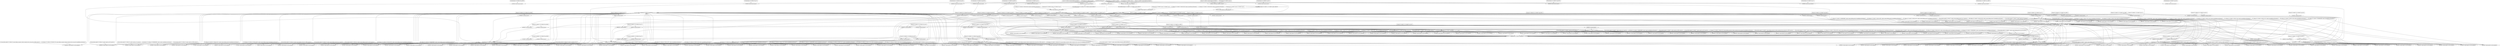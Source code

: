 digraph G {
	1 [label="1:execCode('157.159.68.125',someUser):0",shape=diamond];
	2 [label="2:RULE 2 (remote exploit of a server program):0",shape=ellipse];
	3 [label="3:netAccess('157.159.68.125',tcp,'0'):0",shape=diamond];
	4 [label="4:RULE 5 (multi-hop access):0",shape=ellipse];
	5 [label="5:hacl('157.159.68.125','157.159.68.125',tcp,'0'):1",shape=box];
	6 [label="6:execCode('157.159.68.125',user):0",shape=diamond];
	7 [label="7:RULE 3 (remote exploit for a client program):0",shape=ellipse];
	8 [label="8:accessMaliciousInput('157.159.68.125','157.159.68.125_victim',windows):0",shape=diamond];
	9 [label="9:RULE 22 (Browsing a malicious website):0",shape=ellipse];
	10 [label="10:attackerLocated(internet):1",shape=box];
	11 [label="11:hacl('157.159.68.125',internet,httpProtocol,httpPort):1",shape=box];
	12 [label="12:inCompetent('157.159.68.125_victim'):1",shape=box];
	13 [label="13:hasAccount('157.159.68.125_victim','157.159.68.125',user):1",shape=box];
	14 [label="14:vulExists('157.159.68.125','CVE-2016-0128',windows,remoteClient,privEscalation):1",shape=box];
	15 [label="15:RULE 5 (multi-hop access):0",shape=ellipse];
	16 [label="16:hacl('157.159.68.75','157.159.68.125',tcp,'0'):1",shape=box];
	17 [label="17:execCode('157.159.68.75',someUser):0",shape=diamond];
	18 [label="18:RULE 2 (remote exploit of a server program):0",shape=ellipse];
	19 [label="19:netAccess('157.159.68.75',tcp,'0'):0",shape=diamond];
	20 [label="20:RULE 5 (multi-hop access):0",shape=ellipse];
	21 [label="21:hacl('157.159.68.125','157.159.68.75',tcp,'0'):1",shape=box];
	22 [label="22:RULE 5 (multi-hop access):0",shape=ellipse];
	23 [label="23:RULE 5 (multi-hop access):0",shape=ellipse];
	24 [label="24:hacl('157.159.68.75','157.159.68.75',tcp,'0'):1",shape=box];
	25 [label="25:execCode('157.159.68.75',user):0",shape=diamond];
	26 [label="26:RULE 3 (remote exploit for a client program):0",shape=ellipse];
	27 [label="27:accessMaliciousInput('157.159.68.75','157.159.68.75_victim',windows):0",shape=diamond];
	28 [label="28:RULE 22 (Browsing a malicious website):0",shape=ellipse];
	29 [label="29:hacl('157.159.68.75',internet,httpProtocol,httpPort):1",shape=box];
	30 [label="30:inCompetent('157.159.68.75_victim'):1",shape=box];
	31 [label="31:hasAccount('157.159.68.75_victim','157.159.68.75',user):1",shape=box];
	32 [label="32:vulExists('157.159.68.75','CVE-2016-0128',windows,remoteClient,privEscalation):1",shape=box];
	33 [label="33:RULE 5 (multi-hop access):0",shape=ellipse];
	34 [label="34:hacl('157.159.68.97','157.159.68.75',tcp,'0'):1",shape=box];
	35 [label="35:execCode('157.159.68.97',someUser):0",shape=diamond];
	36 [label="36:RULE 2 (remote exploit of a server program):0",shape=ellipse];
	37 [label="37:netAccess('157.159.68.97',tcp,'0'):0",shape=diamond];
	38 [label="38:RULE 5 (multi-hop access):0",shape=ellipse];
	39 [label="39:hacl('157.159.68.125','157.159.68.97',tcp,'0'):1",shape=box];
	40 [label="40:RULE 5 (multi-hop access):0",shape=ellipse];
	41 [label="41:RULE 5 (multi-hop access):0",shape=ellipse];
	42 [label="42:hacl('157.159.68.75','157.159.68.97',tcp,'0'):1",shape=box];
	43 [label="43:RULE 5 (multi-hop access):0",shape=ellipse];
	44 [label="44:RULE 5 (multi-hop access):0",shape=ellipse];
	45 [label="45:hacl('157.159.68.97','157.159.68.97',tcp,'0'):1",shape=box];
	46 [label="46:execCode('157.159.68.97',user):0",shape=diamond];
	47 [label="47:RULE 3 (remote exploit for a client program):0",shape=ellipse];
	48 [label="48:accessMaliciousInput('157.159.68.97','157.159.68.97_victim',windows):0",shape=diamond];
	49 [label="49:RULE 22 (Browsing a malicious website):0",shape=ellipse];
	50 [label="50:hacl('157.159.68.97',internet,httpProtocol,httpPort):1",shape=box];
	51 [label="51:inCompetent('157.159.68.97_victim'):1",shape=box];
	52 [label="52:hasAccount('157.159.68.97_victim','157.159.68.97',user):1",shape=box];
	53 [label="53:vulExists('157.159.68.97','CVE-2016-0128',windows,remoteClient,privEscalation):1",shape=box];
	54 [label="54:RULE 6 (direct network access):0",shape=ellipse];
	55 [label="55:hacl(internet,'157.159.68.97',tcp,'0'):1",shape=box];
	56 [label="56:networkServiceInfo('157.159.68.97','windows remote_desktop_protocol',tcp,'0',someUser):1",shape=box];
	57 [label="57:vulExists('157.159.68.97','CVE-2012-0002','windows remote_desktop_protocol',remoteExploit,privEscalation):1",shape=box];
	58 [label="58:RULE 2 (remote exploit of a server program):0",shape=ellipse];
	59 [label="59:vulExists('157.159.68.97','CVE-2012-0152','windows remote_desktop_protocol',remoteExploit,privEscalation):1",shape=box];
	60 [label="60:RULE 2 (remote exploit of a server program):0",shape=ellipse];
	61 [label="61:vulExists('157.159.68.97','CVE-2019-0708','windows remote_desktop_protocol',remoteExploit,privEscalation):1",shape=box];
	62 [label="62:RULE 2 (remote exploit of a server program):0",shape=ellipse];
	63 [label="63:vulExists('157.159.68.97','CVE-XXXX-XXXX','windows remote_desktop_protocol',remoteExploit,privEscalation):1",shape=box];
	64 [label="64:RULE 2 (remote exploit of a server program):0",shape=ellipse];
	65 [label="65:networkServiceInfo('157.159.68.97','windows samba',tcp,'0',someUser):1",shape=box];
	66 [label="66:vulExists('157.159.68.97','CVE-XXXX-XXXX','windows samba',remoteExploit,privEscalation):1",shape=box];
	67 [label="67:RULE 2 (remote exploit of a server program):0",shape=ellipse];
	68 [label="68:networkServiceInfo('157.159.68.97',windows,tcp,'0',someUser):1",shape=box];
	69 [label="69:vulExists('157.159.68.97','CVE-2011-0657',windows,remoteExploit,privEscalation):1",shape=box];
	70 [label="70:RULE 2 (remote exploit of a server program):0",shape=ellipse];
	71 [label="71:vulExists('157.159.68.97','CVE-2017-0143',windows,remoteExploit,privEscalation):1",shape=box];
	72 [label="72:RULE 2 (remote exploit of a server program):0",shape=ellipse];
	73 [label="73:vulExists('157.159.68.97','CVE-2017-0144',windows,remoteExploit,privEscalation):1",shape=box];
	74 [label="74:RULE 2 (remote exploit of a server program):0",shape=ellipse];
	75 [label="75:vulExists('157.159.68.97','CVE-2017-0145',windows,remoteExploit,privEscalation):1",shape=box];
	76 [label="76:RULE 2 (remote exploit of a server program):0",shape=ellipse];
	77 [label="77:vulExists('157.159.68.97','CVE-2017-0146',windows,remoteExploit,privEscalation):1",shape=box];
	78 [label="78:RULE 2 (remote exploit of a server program):0",shape=ellipse];
	79 [label="79:vulExists('157.159.68.97','CVE-2017-0147',windows,remoteExploit,privEscalation):1",shape=box];
	80 [label="80:RULE 2 (remote exploit of a server program):0",shape=ellipse];
	81 [label="81:vulExists('157.159.68.97','CVE-2017-0148',windows,remoteExploit,privEscalation):1",shape=box];
	82 [label="82:RULE 2 (remote exploit of a server program):0",shape=ellipse];
	83 [label="83:vulExists('157.159.68.97','CVE-XXXX-XXXX',windows,remoteExploit,privEscalation):1",shape=box];
	84 [label="84:RULE 2 (remote exploit of a server program):0",shape=ellipse];
	85 [label="85:netAccess('157.159.68.97',tcp,'3389'):0",shape=diamond];
	86 [label="86:RULE 5 (multi-hop access):0",shape=ellipse];
	87 [label="87:hacl('157.159.68.125','157.159.68.97',tcp,'3389'):1",shape=box];
	88 [label="88:RULE 5 (multi-hop access):0",shape=ellipse];
	89 [label="89:RULE 5 (multi-hop access):0",shape=ellipse];
	90 [label="90:hacl('157.159.68.75','157.159.68.97',tcp,'3389'):1",shape=box];
	91 [label="91:RULE 5 (multi-hop access):0",shape=ellipse];
	92 [label="92:RULE 5 (multi-hop access):0",shape=ellipse];
	93 [label="93:hacl('157.159.68.97','157.159.68.97',tcp,'3389'):1",shape=box];
	94 [label="94:RULE 6 (direct network access):0",shape=ellipse];
	95 [label="95:hacl(internet,'157.159.68.97',tcp,'3389'):1",shape=box];
	96 [label="96:networkServiceInfo('157.159.68.97','remote_desktop_connection windows_terminal_services_using_rdp',tcp,'3389',someUser):1",shape=box];
	97 [label="97:vulExists('157.159.68.97','CVE-2005-1794','remote_desktop_connection windows_terminal_services_using_rdp',remoteExploit,privEscalation):1",shape=box];
	98 [label="98:RULE 2 (remote exploit of a server program):0",shape=ellipse];
	99 [label="99:networkServiceInfo('157.159.68.97','windows remote_desktop_protocol',tcp,'3389',someUser):1",shape=box];
	100 [label="100:RULE 2 (remote exploit of a server program):0",shape=ellipse];
	101 [label="101:RULE 2 (remote exploit of a server program):0",shape=ellipse];
	102 [label="102:RULE 2 (remote exploit of a server program):0",shape=ellipse];
	103 [label="103:RULE 2 (remote exploit of a server program):0",shape=ellipse];
	104 [label="104:networkServiceInfo('157.159.68.97','windows samba',tcp,'3389',someUser):1",shape=box];
	105 [label="105:RULE 2 (remote exploit of a server program):0",shape=ellipse];
	106 [label="106:networkServiceInfo('157.159.68.97',windows,tcp,'3389',someUser):1",shape=box];
	107 [label="107:RULE 2 (remote exploit of a server program):0",shape=ellipse];
	108 [label="108:RULE 2 (remote exploit of a server program):0",shape=ellipse];
	109 [label="109:RULE 2 (remote exploit of a server program):0",shape=ellipse];
	110 [label="110:RULE 2 (remote exploit of a server program):0",shape=ellipse];
	111 [label="111:RULE 2 (remote exploit of a server program):0",shape=ellipse];
	112 [label="112:RULE 2 (remote exploit of a server program):0",shape=ellipse];
	113 [label="113:RULE 2 (remote exploit of a server program):0",shape=ellipse];
	114 [label="114:RULE 2 (remote exploit of a server program):0",shape=ellipse];
	115 [label="115:netAccess('157.159.68.97',tcp,'445'):0",shape=diamond];
	116 [label="116:RULE 5 (multi-hop access):0",shape=ellipse];
	117 [label="117:hacl('157.159.68.125','157.159.68.97',tcp,'445'):1",shape=box];
	118 [label="118:RULE 5 (multi-hop access):0",shape=ellipse];
	119 [label="119:RULE 5 (multi-hop access):0",shape=ellipse];
	120 [label="120:hacl('157.159.68.75','157.159.68.97',tcp,'445'):1",shape=box];
	121 [label="121:RULE 5 (multi-hop access):0",shape=ellipse];
	122 [label="122:RULE 5 (multi-hop access):0",shape=ellipse];
	123 [label="123:hacl('157.159.68.97','157.159.68.97',tcp,'445'):1",shape=box];
	124 [label="124:RULE 6 (direct network access):0",shape=ellipse];
	125 [label="125:hacl(internet,'157.159.68.97',tcp,'445'):1",shape=box];
	126 [label="126:networkServiceInfo('157.159.68.97','windows remote_desktop_protocol',tcp,'445',someUser):1",shape=box];
	127 [label="127:RULE 2 (remote exploit of a server program):0",shape=ellipse];
	128 [label="128:RULE 2 (remote exploit of a server program):0",shape=ellipse];
	129 [label="129:RULE 2 (remote exploit of a server program):0",shape=ellipse];
	130 [label="130:RULE 2 (remote exploit of a server program):0",shape=ellipse];
	131 [label="131:networkServiceInfo('157.159.68.97','windows samba',tcp,'445',someUser):1",shape=box];
	132 [label="132:RULE 2 (remote exploit of a server program):0",shape=ellipse];
	133 [label="133:networkServiceInfo('157.159.68.97',windows,tcp,'445',someUser):1",shape=box];
	134 [label="134:RULE 2 (remote exploit of a server program):0",shape=ellipse];
	135 [label="135:RULE 2 (remote exploit of a server program):0",shape=ellipse];
	136 [label="136:RULE 2 (remote exploit of a server program):0",shape=ellipse];
	137 [label="137:RULE 2 (remote exploit of a server program):0",shape=ellipse];
	138 [label="138:RULE 2 (remote exploit of a server program):0",shape=ellipse];
	139 [label="139:RULE 2 (remote exploit of a server program):0",shape=ellipse];
	140 [label="140:RULE 2 (remote exploit of a server program):0",shape=ellipse];
	141 [label="141:RULE 2 (remote exploit of a server program):0",shape=ellipse];
	142 [label="142:netAccess('157.159.68.97',udp,'5355'):0",shape=diamond];
	143 [label="143:RULE 5 (multi-hop access):0",shape=ellipse];
	144 [label="144:hacl('157.159.68.125','157.159.68.97',udp,'5355'):1",shape=box];
	145 [label="145:RULE 5 (multi-hop access):0",shape=ellipse];
	146 [label="146:RULE 5 (multi-hop access):0",shape=ellipse];
	147 [label="147:hacl('157.159.68.75','157.159.68.97',udp,'5355'):1",shape=box];
	148 [label="148:RULE 5 (multi-hop access):0",shape=ellipse];
	149 [label="149:RULE 5 (multi-hop access):0",shape=ellipse];
	150 [label="150:hacl('157.159.68.97','157.159.68.97',udp,'5355'):1",shape=box];
	151 [label="151:RULE 6 (direct network access):0",shape=ellipse];
	152 [label="152:hacl(internet,'157.159.68.97',udp,'5355'):1",shape=box];
	153 [label="153:networkServiceInfo('157.159.68.97',windows,udp,'5355',someUser):1",shape=box];
	154 [label="154:RULE 2 (remote exploit of a server program):0",shape=ellipse];
	155 [label="155:RULE 2 (remote exploit of a server program):0",shape=ellipse];
	156 [label="156:RULE 2 (remote exploit of a server program):0",shape=ellipse];
	157 [label="157:RULE 2 (remote exploit of a server program):0",shape=ellipse];
	158 [label="158:RULE 2 (remote exploit of a server program):0",shape=ellipse];
	159 [label="159:RULE 2 (remote exploit of a server program):0",shape=ellipse];
	160 [label="160:RULE 2 (remote exploit of a server program):0",shape=ellipse];
	161 [label="161:RULE 5 (multi-hop access):0",shape=ellipse];
	162 [label="162:RULE 6 (direct network access):0",shape=ellipse];
	163 [label="163:hacl(internet,'157.159.68.75',tcp,'0'):1",shape=box];
	164 [label="164:networkServiceInfo('157.159.68.75','windows remote_desktop_protocol',tcp,'0',someUser):1",shape=box];
	165 [label="165:vulExists('157.159.68.75','CVE-2012-0002','windows remote_desktop_protocol',remoteExploit,privEscalation):1",shape=box];
	166 [label="166:RULE 2 (remote exploit of a server program):0",shape=ellipse];
	167 [label="167:vulExists('157.159.68.75','CVE-2012-0152','windows remote_desktop_protocol',remoteExploit,privEscalation):1",shape=box];
	168 [label="168:RULE 2 (remote exploit of a server program):0",shape=ellipse];
	169 [label="169:vulExists('157.159.68.75','CVE-2019-0708','windows remote_desktop_protocol',remoteExploit,privEscalation):1",shape=box];
	170 [label="170:RULE 2 (remote exploit of a server program):0",shape=ellipse];
	171 [label="171:vulExists('157.159.68.75','CVE-XXXX-XXXX','windows remote_desktop_protocol',remoteExploit,privEscalation):1",shape=box];
	172 [label="172:RULE 2 (remote exploit of a server program):0",shape=ellipse];
	173 [label="173:networkServiceInfo('157.159.68.75','windows samba',tcp,'0',someUser):1",shape=box];
	174 [label="174:vulExists('157.159.68.75','CVE-XXXX-XXXX','windows samba',remoteExploit,privEscalation):1",shape=box];
	175 [label="175:RULE 2 (remote exploit of a server program):0",shape=ellipse];
	176 [label="176:networkServiceInfo('157.159.68.75',windows,tcp,'0',someUser):1",shape=box];
	177 [label="177:vulExists('157.159.68.75','CVE-2011-0657',windows,remoteExploit,privEscalation):1",shape=box];
	178 [label="178:RULE 2 (remote exploit of a server program):0",shape=ellipse];
	179 [label="179:vulExists('157.159.68.75','CVE-2017-0143',windows,remoteExploit,privEscalation):1",shape=box];
	180 [label="180:RULE 2 (remote exploit of a server program):0",shape=ellipse];
	181 [label="181:vulExists('157.159.68.75','CVE-2017-0144',windows,remoteExploit,privEscalation):1",shape=box];
	182 [label="182:RULE 2 (remote exploit of a server program):0",shape=ellipse];
	183 [label="183:vulExists('157.159.68.75','CVE-2017-0145',windows,remoteExploit,privEscalation):1",shape=box];
	184 [label="184:RULE 2 (remote exploit of a server program):0",shape=ellipse];
	185 [label="185:vulExists('157.159.68.75','CVE-2017-0146',windows,remoteExploit,privEscalation):1",shape=box];
	186 [label="186:RULE 2 (remote exploit of a server program):0",shape=ellipse];
	187 [label="187:vulExists('157.159.68.75','CVE-2017-0147',windows,remoteExploit,privEscalation):1",shape=box];
	188 [label="188:RULE 2 (remote exploit of a server program):0",shape=ellipse];
	189 [label="189:vulExists('157.159.68.75','CVE-2017-0148',windows,remoteExploit,privEscalation):1",shape=box];
	190 [label="190:RULE 2 (remote exploit of a server program):0",shape=ellipse];
	191 [label="191:vulExists('157.159.68.75','CVE-XXXX-XXXX',windows,remoteExploit,privEscalation):1",shape=box];
	192 [label="192:RULE 2 (remote exploit of a server program):0",shape=ellipse];
	193 [label="193:netAccess('157.159.68.75',tcp,'3389'):0",shape=diamond];
	194 [label="194:RULE 5 (multi-hop access):0",shape=ellipse];
	195 [label="195:hacl('157.159.68.125','157.159.68.75',tcp,'3389'):1",shape=box];
	196 [label="196:RULE 5 (multi-hop access):0",shape=ellipse];
	197 [label="197:RULE 5 (multi-hop access):0",shape=ellipse];
	198 [label="198:hacl('157.159.68.75','157.159.68.75',tcp,'3389'):1",shape=box];
	199 [label="199:RULE 5 (multi-hop access):0",shape=ellipse];
	200 [label="200:hacl('157.159.68.97','157.159.68.75',tcp,'3389'):1",shape=box];
	201 [label="201:RULE 5 (multi-hop access):0",shape=ellipse];
	202 [label="202:RULE 6 (direct network access):0",shape=ellipse];
	203 [label="203:hacl(internet,'157.159.68.75',tcp,'3389'):1",shape=box];
	204 [label="204:networkServiceInfo('157.159.68.75','remote_desktop_connection windows_terminal_services_using_rdp',tcp,'3389',someUser):1",shape=box];
	205 [label="205:vulExists('157.159.68.75','CVE-2005-1794','remote_desktop_connection windows_terminal_services_using_rdp',remoteExploit,privEscalation):1",shape=box];
	206 [label="206:RULE 2 (remote exploit of a server program):0",shape=ellipse];
	207 [label="207:networkServiceInfo('157.159.68.75','windows remote_desktop_protocol',tcp,'3389',someUser):1",shape=box];
	208 [label="208:RULE 2 (remote exploit of a server program):0",shape=ellipse];
	209 [label="209:RULE 2 (remote exploit of a server program):0",shape=ellipse];
	210 [label="210:RULE 2 (remote exploit of a server program):0",shape=ellipse];
	211 [label="211:RULE 2 (remote exploit of a server program):0",shape=ellipse];
	212 [label="212:networkServiceInfo('157.159.68.75','windows samba',tcp,'3389',someUser):1",shape=box];
	213 [label="213:RULE 2 (remote exploit of a server program):0",shape=ellipse];
	214 [label="214:networkServiceInfo('157.159.68.75',windows,tcp,'3389',someUser):1",shape=box];
	215 [label="215:RULE 2 (remote exploit of a server program):0",shape=ellipse];
	216 [label="216:RULE 2 (remote exploit of a server program):0",shape=ellipse];
	217 [label="217:RULE 2 (remote exploit of a server program):0",shape=ellipse];
	218 [label="218:RULE 2 (remote exploit of a server program):0",shape=ellipse];
	219 [label="219:RULE 2 (remote exploit of a server program):0",shape=ellipse];
	220 [label="220:RULE 2 (remote exploit of a server program):0",shape=ellipse];
	221 [label="221:RULE 2 (remote exploit of a server program):0",shape=ellipse];
	222 [label="222:RULE 2 (remote exploit of a server program):0",shape=ellipse];
	223 [label="223:netAccess('157.159.68.75',tcp,'445'):0",shape=diamond];
	224 [label="224:RULE 5 (multi-hop access):0",shape=ellipse];
	225 [label="225:hacl('157.159.68.125','157.159.68.75',tcp,'445'):1",shape=box];
	226 [label="226:RULE 5 (multi-hop access):0",shape=ellipse];
	227 [label="227:RULE 5 (multi-hop access):0",shape=ellipse];
	228 [label="228:hacl('157.159.68.75','157.159.68.75',tcp,'445'):1",shape=box];
	229 [label="229:RULE 5 (multi-hop access):0",shape=ellipse];
	230 [label="230:hacl('157.159.68.97','157.159.68.75',tcp,'445'):1",shape=box];
	231 [label="231:RULE 5 (multi-hop access):0",shape=ellipse];
	232 [label="232:RULE 6 (direct network access):0",shape=ellipse];
	233 [label="233:hacl(internet,'157.159.68.75',tcp,'445'):1",shape=box];
	234 [label="234:networkServiceInfo('157.159.68.75','windows remote_desktop_protocol',tcp,'445',someUser):1",shape=box];
	235 [label="235:RULE 2 (remote exploit of a server program):0",shape=ellipse];
	236 [label="236:RULE 2 (remote exploit of a server program):0",shape=ellipse];
	237 [label="237:RULE 2 (remote exploit of a server program):0",shape=ellipse];
	238 [label="238:RULE 2 (remote exploit of a server program):0",shape=ellipse];
	239 [label="239:networkServiceInfo('157.159.68.75','windows samba',tcp,'445',someUser):1",shape=box];
	240 [label="240:RULE 2 (remote exploit of a server program):0",shape=ellipse];
	241 [label="241:networkServiceInfo('157.159.68.75',windows,tcp,'445',someUser):1",shape=box];
	242 [label="242:RULE 2 (remote exploit of a server program):0",shape=ellipse];
	243 [label="243:RULE 2 (remote exploit of a server program):0",shape=ellipse];
	244 [label="244:RULE 2 (remote exploit of a server program):0",shape=ellipse];
	245 [label="245:RULE 2 (remote exploit of a server program):0",shape=ellipse];
	246 [label="246:RULE 2 (remote exploit of a server program):0",shape=ellipse];
	247 [label="247:RULE 2 (remote exploit of a server program):0",shape=ellipse];
	248 [label="248:RULE 2 (remote exploit of a server program):0",shape=ellipse];
	249 [label="249:RULE 2 (remote exploit of a server program):0",shape=ellipse];
	250 [label="250:netAccess('157.159.68.75',udp,'5355'):0",shape=diamond];
	251 [label="251:RULE 5 (multi-hop access):0",shape=ellipse];
	252 [label="252:hacl('157.159.68.125','157.159.68.75',udp,'5355'):1",shape=box];
	253 [label="253:RULE 5 (multi-hop access):0",shape=ellipse];
	254 [label="254:RULE 5 (multi-hop access):0",shape=ellipse];
	255 [label="255:hacl('157.159.68.75','157.159.68.75',udp,'5355'):1",shape=box];
	256 [label="256:RULE 5 (multi-hop access):0",shape=ellipse];
	257 [label="257:hacl('157.159.68.97','157.159.68.75',udp,'5355'):1",shape=box];
	258 [label="258:RULE 5 (multi-hop access):0",shape=ellipse];
	259 [label="259:RULE 6 (direct network access):0",shape=ellipse];
	260 [label="260:hacl(internet,'157.159.68.75',udp,'5355'):1",shape=box];
	261 [label="261:networkServiceInfo('157.159.68.75',windows,udp,'5355',someUser):1",shape=box];
	262 [label="262:RULE 2 (remote exploit of a server program):0",shape=ellipse];
	263 [label="263:RULE 2 (remote exploit of a server program):0",shape=ellipse];
	264 [label="264:RULE 2 (remote exploit of a server program):0",shape=ellipse];
	265 [label="265:RULE 2 (remote exploit of a server program):0",shape=ellipse];
	266 [label="266:RULE 2 (remote exploit of a server program):0",shape=ellipse];
	267 [label="267:RULE 2 (remote exploit of a server program):0",shape=ellipse];
	268 [label="268:RULE 2 (remote exploit of a server program):0",shape=ellipse];
	269 [label="269:RULE 5 (multi-hop access):0",shape=ellipse];
	270 [label="270:RULE 5 (multi-hop access):0",shape=ellipse];
	271 [label="271:hacl('157.159.68.97','157.159.68.125',tcp,'0'):1",shape=box];
	272 [label="272:RULE 5 (multi-hop access):0",shape=ellipse];
	273 [label="273:RULE 6 (direct network access):0",shape=ellipse];
	274 [label="274:hacl(internet,'157.159.68.125',tcp,'0'):1",shape=box];
	275 [label="275:networkServiceInfo('157.159.68.125','windows remote_desktop_protocol',tcp,'0',someUser):1",shape=box];
	276 [label="276:vulExists('157.159.68.125','CVE-2012-0002','windows remote_desktop_protocol',remoteExploit,privEscalation):1",shape=box];
	277 [label="277:RULE 2 (remote exploit of a server program):0",shape=ellipse];
	278 [label="278:vulExists('157.159.68.125','CVE-2012-0152','windows remote_desktop_protocol',remoteExploit,privEscalation):1",shape=box];
	279 [label="279:RULE 2 (remote exploit of a server program):0",shape=ellipse];
	280 [label="280:vulExists('157.159.68.125','CVE-2019-0708','windows remote_desktop_protocol',remoteExploit,privEscalation):1",shape=box];
	281 [label="281:RULE 2 (remote exploit of a server program):0",shape=ellipse];
	282 [label="282:vulExists('157.159.68.125','CVE-XXXX-XXXX','windows remote_desktop_protocol',remoteExploit,privEscalation):1",shape=box];
	283 [label="283:RULE 2 (remote exploit of a server program):0",shape=ellipse];
	284 [label="284:networkServiceInfo('157.159.68.125','windows samba',tcp,'0',someUser):1",shape=box];
	285 [label="285:vulExists('157.159.68.125','CVE-XXXX-XXXX','windows samba',remoteExploit,privEscalation):1",shape=box];
	286 [label="286:RULE 2 (remote exploit of a server program):0",shape=ellipse];
	287 [label="287:networkServiceInfo('157.159.68.125',windows,tcp,'0',someUser):1",shape=box];
	288 [label="288:vulExists('157.159.68.125','CVE-2011-0657',windows,remoteExploit,privEscalation):1",shape=box];
	289 [label="289:RULE 2 (remote exploit of a server program):0",shape=ellipse];
	290 [label="290:vulExists('157.159.68.125','CVE-2017-0143',windows,remoteExploit,privEscalation):1",shape=box];
	291 [label="291:RULE 2 (remote exploit of a server program):0",shape=ellipse];
	292 [label="292:vulExists('157.159.68.125','CVE-2017-0144',windows,remoteExploit,privEscalation):1",shape=box];
	293 [label="293:RULE 2 (remote exploit of a server program):0",shape=ellipse];
	294 [label="294:vulExists('157.159.68.125','CVE-2017-0145',windows,remoteExploit,privEscalation):1",shape=box];
	295 [label="295:RULE 2 (remote exploit of a server program):0",shape=ellipse];
	296 [label="296:vulExists('157.159.68.125','CVE-2017-0146',windows,remoteExploit,privEscalation):1",shape=box];
	297 [label="297:RULE 2 (remote exploit of a server program):0",shape=ellipse];
	298 [label="298:vulExists('157.159.68.125','CVE-2017-0147',windows,remoteExploit,privEscalation):1",shape=box];
	299 [label="299:RULE 2 (remote exploit of a server program):0",shape=ellipse];
	300 [label="300:vulExists('157.159.68.125','CVE-2017-0148',windows,remoteExploit,privEscalation):1",shape=box];
	301 [label="301:RULE 2 (remote exploit of a server program):0",shape=ellipse];
	302 [label="302:vulExists('157.159.68.125','CVE-XXXX-XXXX',windows,remoteExploit,privEscalation):1",shape=box];
	303 [label="303:RULE 2 (remote exploit of a server program):0",shape=ellipse];
	304 [label="304:netAccess('157.159.68.125',tcp,'3389'):0",shape=diamond];
	305 [label="305:RULE 5 (multi-hop access):0",shape=ellipse];
	306 [label="306:hacl('157.159.68.125','157.159.68.125',tcp,'3389'):1",shape=box];
	307 [label="307:RULE 5 (multi-hop access):0",shape=ellipse];
	308 [label="308:hacl('157.159.68.75','157.159.68.125',tcp,'3389'):1",shape=box];
	309 [label="309:RULE 5 (multi-hop access):0",shape=ellipse];
	310 [label="310:RULE 5 (multi-hop access):0",shape=ellipse];
	311 [label="311:hacl('157.159.68.97','157.159.68.125',tcp,'3389'):1",shape=box];
	312 [label="312:RULE 5 (multi-hop access):0",shape=ellipse];
	313 [label="313:RULE 6 (direct network access):0",shape=ellipse];
	314 [label="314:hacl(internet,'157.159.68.125',tcp,'3389'):1",shape=box];
	315 [label="315:networkServiceInfo('157.159.68.125','remote_desktop_connection windows_terminal_services_using_rdp',tcp,'3389',someUser):1",shape=box];
	316 [label="316:vulExists('157.159.68.125','CVE-2005-1794','remote_desktop_connection windows_terminal_services_using_rdp',remoteExploit,privEscalation):1",shape=box];
	317 [label="317:RULE 2 (remote exploit of a server program):0",shape=ellipse];
	318 [label="318:networkServiceInfo('157.159.68.125','windows remote_desktop_protocol',tcp,'3389',someUser):1",shape=box];
	319 [label="319:RULE 2 (remote exploit of a server program):0",shape=ellipse];
	320 [label="320:RULE 2 (remote exploit of a server program):0",shape=ellipse];
	321 [label="321:RULE 2 (remote exploit of a server program):0",shape=ellipse];
	322 [label="322:RULE 2 (remote exploit of a server program):0",shape=ellipse];
	323 [label="323:networkServiceInfo('157.159.68.125','windows samba',tcp,'3389',someUser):1",shape=box];
	324 [label="324:RULE 2 (remote exploit of a server program):0",shape=ellipse];
	325 [label="325:networkServiceInfo('157.159.68.125',windows,tcp,'3389',someUser):1",shape=box];
	326 [label="326:RULE 2 (remote exploit of a server program):0",shape=ellipse];
	327 [label="327:RULE 2 (remote exploit of a server program):0",shape=ellipse];
	328 [label="328:RULE 2 (remote exploit of a server program):0",shape=ellipse];
	329 [label="329:RULE 2 (remote exploit of a server program):0",shape=ellipse];
	330 [label="330:RULE 2 (remote exploit of a server program):0",shape=ellipse];
	331 [label="331:RULE 2 (remote exploit of a server program):0",shape=ellipse];
	332 [label="332:RULE 2 (remote exploit of a server program):0",shape=ellipse];
	333 [label="333:RULE 2 (remote exploit of a server program):0",shape=ellipse];
	334 [label="334:netAccess('157.159.68.125',tcp,'445'):0",shape=diamond];
	335 [label="335:RULE 5 (multi-hop access):0",shape=ellipse];
	336 [label="336:hacl('157.159.68.125','157.159.68.125',tcp,'445'):1",shape=box];
	337 [label="337:RULE 5 (multi-hop access):0",shape=ellipse];
	338 [label="338:hacl('157.159.68.75','157.159.68.125',tcp,'445'):1",shape=box];
	339 [label="339:RULE 5 (multi-hop access):0",shape=ellipse];
	340 [label="340:RULE 5 (multi-hop access):0",shape=ellipse];
	341 [label="341:hacl('157.159.68.97','157.159.68.125',tcp,'445'):1",shape=box];
	342 [label="342:RULE 5 (multi-hop access):0",shape=ellipse];
	343 [label="343:RULE 6 (direct network access):0",shape=ellipse];
	344 [label="344:hacl(internet,'157.159.68.125',tcp,'445'):1",shape=box];
	345 [label="345:networkServiceInfo('157.159.68.125','windows remote_desktop_protocol',tcp,'445',someUser):1",shape=box];
	346 [label="346:RULE 2 (remote exploit of a server program):0",shape=ellipse];
	347 [label="347:RULE 2 (remote exploit of a server program):0",shape=ellipse];
	348 [label="348:RULE 2 (remote exploit of a server program):0",shape=ellipse];
	349 [label="349:RULE 2 (remote exploit of a server program):0",shape=ellipse];
	350 [label="350:networkServiceInfo('157.159.68.125','windows samba',tcp,'445',someUser):1",shape=box];
	351 [label="351:RULE 2 (remote exploit of a server program):0",shape=ellipse];
	352 [label="352:networkServiceInfo('157.159.68.125',windows,tcp,'445',someUser):1",shape=box];
	353 [label="353:RULE 2 (remote exploit of a server program):0",shape=ellipse];
	354 [label="354:RULE 2 (remote exploit of a server program):0",shape=ellipse];
	355 [label="355:RULE 2 (remote exploit of a server program):0",shape=ellipse];
	356 [label="356:RULE 2 (remote exploit of a server program):0",shape=ellipse];
	357 [label="357:RULE 2 (remote exploit of a server program):0",shape=ellipse];
	358 [label="358:RULE 2 (remote exploit of a server program):0",shape=ellipse];
	359 [label="359:RULE 2 (remote exploit of a server program):0",shape=ellipse];
	360 [label="360:RULE 2 (remote exploit of a server program):0",shape=ellipse];
	361 [label="361:netAccess('157.159.68.125',udp,'5355'):0",shape=diamond];
	362 [label="362:RULE 5 (multi-hop access):0",shape=ellipse];
	363 [label="363:hacl('157.159.68.125','157.159.68.125',udp,'5355'):1",shape=box];
	364 [label="364:RULE 5 (multi-hop access):0",shape=ellipse];
	365 [label="365:hacl('157.159.68.75','157.159.68.125',udp,'5355'):1",shape=box];
	366 [label="366:RULE 5 (multi-hop access):0",shape=ellipse];
	367 [label="367:RULE 5 (multi-hop access):0",shape=ellipse];
	368 [label="368:hacl('157.159.68.97','157.159.68.125',udp,'5355'):1",shape=box];
	369 [label="369:RULE 5 (multi-hop access):0",shape=ellipse];
	370 [label="370:RULE 6 (direct network access):0",shape=ellipse];
	371 [label="371:hacl(internet,'157.159.68.125',udp,'5355'):1",shape=box];
	372 [label="372:networkServiceInfo('157.159.68.125',windows,udp,'5355',someUser):1",shape=box];
	373 [label="373:RULE 2 (remote exploit of a server program):0",shape=ellipse];
	374 [label="374:RULE 2 (remote exploit of a server program):0",shape=ellipse];
	375 [label="375:RULE 2 (remote exploit of a server program):0",shape=ellipse];
	376 [label="376:RULE 2 (remote exploit of a server program):0",shape=ellipse];
	377 [label="377:RULE 2 (remote exploit of a server program):0",shape=ellipse];
	378 [label="378:RULE 2 (remote exploit of a server program):0",shape=ellipse];
	379 [label="379:RULE 2 (remote exploit of a server program):0",shape=ellipse];
	5 -> 	4;
	10 -> 	9;
	11 -> 	9;
	12 -> 	9;
	9 -> 	8;
	8 -> 	7;
	13 -> 	7;
	14 -> 	7;
	7 -> 	6;
	6 -> 	4;
	4 -> 	3;
	16 -> 	15;
	21 -> 	20;
	1 -> 	20;
	20 -> 	19;
	21 -> 	22;
	6 -> 	22;
	22 -> 	19;
	24 -> 	23;
	10 -> 	28;
	29 -> 	28;
	30 -> 	28;
	28 -> 	27;
	27 -> 	26;
	31 -> 	26;
	32 -> 	26;
	26 -> 	25;
	25 -> 	23;
	23 -> 	19;
	34 -> 	33;
	39 -> 	38;
	1 -> 	38;
	38 -> 	37;
	39 -> 	40;
	6 -> 	40;
	40 -> 	37;
	42 -> 	41;
	17 -> 	41;
	41 -> 	37;
	42 -> 	43;
	25 -> 	43;
	43 -> 	37;
	45 -> 	44;
	10 -> 	49;
	50 -> 	49;
	51 -> 	49;
	49 -> 	48;
	48 -> 	47;
	52 -> 	47;
	53 -> 	47;
	47 -> 	46;
	46 -> 	44;
	44 -> 	37;
	55 -> 	54;
	10 -> 	54;
	54 -> 	37;
	37 -> 	36;
	56 -> 	36;
	57 -> 	36;
	36 -> 	35;
	37 -> 	58;
	56 -> 	58;
	59 -> 	58;
	58 -> 	35;
	37 -> 	60;
	56 -> 	60;
	61 -> 	60;
	60 -> 	35;
	37 -> 	62;
	56 -> 	62;
	63 -> 	62;
	62 -> 	35;
	37 -> 	64;
	65 -> 	64;
	66 -> 	64;
	64 -> 	35;
	37 -> 	67;
	68 -> 	67;
	69 -> 	67;
	67 -> 	35;
	37 -> 	70;
	68 -> 	70;
	71 -> 	70;
	70 -> 	35;
	37 -> 	72;
	68 -> 	72;
	73 -> 	72;
	72 -> 	35;
	37 -> 	74;
	68 -> 	74;
	75 -> 	74;
	74 -> 	35;
	37 -> 	76;
	68 -> 	76;
	77 -> 	76;
	76 -> 	35;
	37 -> 	78;
	68 -> 	78;
	79 -> 	78;
	78 -> 	35;
	37 -> 	80;
	68 -> 	80;
	81 -> 	80;
	80 -> 	35;
	37 -> 	82;
	68 -> 	82;
	83 -> 	82;
	82 -> 	35;
	87 -> 	86;
	1 -> 	86;
	86 -> 	85;
	87 -> 	88;
	6 -> 	88;
	88 -> 	85;
	90 -> 	89;
	17 -> 	89;
	89 -> 	85;
	90 -> 	91;
	25 -> 	91;
	91 -> 	85;
	93 -> 	92;
	46 -> 	92;
	92 -> 	85;
	95 -> 	94;
	10 -> 	94;
	94 -> 	85;
	85 -> 	84;
	96 -> 	84;
	97 -> 	84;
	84 -> 	35;
	85 -> 	98;
	99 -> 	98;
	57 -> 	98;
	98 -> 	35;
	85 -> 	100;
	99 -> 	100;
	59 -> 	100;
	100 -> 	35;
	85 -> 	101;
	99 -> 	101;
	61 -> 	101;
	101 -> 	35;
	85 -> 	102;
	99 -> 	102;
	63 -> 	102;
	102 -> 	35;
	85 -> 	103;
	104 -> 	103;
	66 -> 	103;
	103 -> 	35;
	85 -> 	105;
	106 -> 	105;
	69 -> 	105;
	105 -> 	35;
	85 -> 	107;
	106 -> 	107;
	71 -> 	107;
	107 -> 	35;
	85 -> 	108;
	106 -> 	108;
	73 -> 	108;
	108 -> 	35;
	85 -> 	109;
	106 -> 	109;
	75 -> 	109;
	109 -> 	35;
	85 -> 	110;
	106 -> 	110;
	77 -> 	110;
	110 -> 	35;
	85 -> 	111;
	106 -> 	111;
	79 -> 	111;
	111 -> 	35;
	85 -> 	112;
	106 -> 	112;
	81 -> 	112;
	112 -> 	35;
	85 -> 	113;
	106 -> 	113;
	83 -> 	113;
	113 -> 	35;
	117 -> 	116;
	1 -> 	116;
	116 -> 	115;
	117 -> 	118;
	6 -> 	118;
	118 -> 	115;
	120 -> 	119;
	17 -> 	119;
	119 -> 	115;
	120 -> 	121;
	25 -> 	121;
	121 -> 	115;
	123 -> 	122;
	46 -> 	122;
	122 -> 	115;
	125 -> 	124;
	10 -> 	124;
	124 -> 	115;
	115 -> 	114;
	126 -> 	114;
	57 -> 	114;
	114 -> 	35;
	115 -> 	127;
	126 -> 	127;
	59 -> 	127;
	127 -> 	35;
	115 -> 	128;
	126 -> 	128;
	61 -> 	128;
	128 -> 	35;
	115 -> 	129;
	126 -> 	129;
	63 -> 	129;
	129 -> 	35;
	115 -> 	130;
	131 -> 	130;
	66 -> 	130;
	130 -> 	35;
	115 -> 	132;
	133 -> 	132;
	69 -> 	132;
	132 -> 	35;
	115 -> 	134;
	133 -> 	134;
	71 -> 	134;
	134 -> 	35;
	115 -> 	135;
	133 -> 	135;
	73 -> 	135;
	135 -> 	35;
	115 -> 	136;
	133 -> 	136;
	75 -> 	136;
	136 -> 	35;
	115 -> 	137;
	133 -> 	137;
	77 -> 	137;
	137 -> 	35;
	115 -> 	138;
	133 -> 	138;
	79 -> 	138;
	138 -> 	35;
	115 -> 	139;
	133 -> 	139;
	81 -> 	139;
	139 -> 	35;
	115 -> 	140;
	133 -> 	140;
	83 -> 	140;
	140 -> 	35;
	144 -> 	143;
	1 -> 	143;
	143 -> 	142;
	144 -> 	145;
	6 -> 	145;
	145 -> 	142;
	147 -> 	146;
	17 -> 	146;
	146 -> 	142;
	147 -> 	148;
	25 -> 	148;
	148 -> 	142;
	150 -> 	149;
	46 -> 	149;
	149 -> 	142;
	152 -> 	151;
	10 -> 	151;
	151 -> 	142;
	142 -> 	141;
	153 -> 	141;
	69 -> 	141;
	141 -> 	35;
	142 -> 	154;
	153 -> 	154;
	71 -> 	154;
	154 -> 	35;
	142 -> 	155;
	153 -> 	155;
	73 -> 	155;
	155 -> 	35;
	142 -> 	156;
	153 -> 	156;
	75 -> 	156;
	156 -> 	35;
	142 -> 	157;
	153 -> 	157;
	77 -> 	157;
	157 -> 	35;
	142 -> 	158;
	153 -> 	158;
	79 -> 	158;
	158 -> 	35;
	142 -> 	159;
	153 -> 	159;
	81 -> 	159;
	159 -> 	35;
	142 -> 	160;
	153 -> 	160;
	83 -> 	160;
	160 -> 	35;
	35 -> 	33;
	33 -> 	19;
	34 -> 	161;
	46 -> 	161;
	161 -> 	19;
	163 -> 	162;
	10 -> 	162;
	162 -> 	19;
	19 -> 	18;
	164 -> 	18;
	165 -> 	18;
	18 -> 	17;
	19 -> 	166;
	164 -> 	166;
	167 -> 	166;
	166 -> 	17;
	19 -> 	168;
	164 -> 	168;
	169 -> 	168;
	168 -> 	17;
	19 -> 	170;
	164 -> 	170;
	171 -> 	170;
	170 -> 	17;
	19 -> 	172;
	173 -> 	172;
	174 -> 	172;
	172 -> 	17;
	19 -> 	175;
	176 -> 	175;
	177 -> 	175;
	175 -> 	17;
	19 -> 	178;
	176 -> 	178;
	179 -> 	178;
	178 -> 	17;
	19 -> 	180;
	176 -> 	180;
	181 -> 	180;
	180 -> 	17;
	19 -> 	182;
	176 -> 	182;
	183 -> 	182;
	182 -> 	17;
	19 -> 	184;
	176 -> 	184;
	185 -> 	184;
	184 -> 	17;
	19 -> 	186;
	176 -> 	186;
	187 -> 	186;
	186 -> 	17;
	19 -> 	188;
	176 -> 	188;
	189 -> 	188;
	188 -> 	17;
	19 -> 	190;
	176 -> 	190;
	191 -> 	190;
	190 -> 	17;
	195 -> 	194;
	1 -> 	194;
	194 -> 	193;
	195 -> 	196;
	6 -> 	196;
	196 -> 	193;
	198 -> 	197;
	25 -> 	197;
	197 -> 	193;
	200 -> 	199;
	35 -> 	199;
	199 -> 	193;
	200 -> 	201;
	46 -> 	201;
	201 -> 	193;
	203 -> 	202;
	10 -> 	202;
	202 -> 	193;
	193 -> 	192;
	204 -> 	192;
	205 -> 	192;
	192 -> 	17;
	193 -> 	206;
	207 -> 	206;
	165 -> 	206;
	206 -> 	17;
	193 -> 	208;
	207 -> 	208;
	167 -> 	208;
	208 -> 	17;
	193 -> 	209;
	207 -> 	209;
	169 -> 	209;
	209 -> 	17;
	193 -> 	210;
	207 -> 	210;
	171 -> 	210;
	210 -> 	17;
	193 -> 	211;
	212 -> 	211;
	174 -> 	211;
	211 -> 	17;
	193 -> 	213;
	214 -> 	213;
	177 -> 	213;
	213 -> 	17;
	193 -> 	215;
	214 -> 	215;
	179 -> 	215;
	215 -> 	17;
	193 -> 	216;
	214 -> 	216;
	181 -> 	216;
	216 -> 	17;
	193 -> 	217;
	214 -> 	217;
	183 -> 	217;
	217 -> 	17;
	193 -> 	218;
	214 -> 	218;
	185 -> 	218;
	218 -> 	17;
	193 -> 	219;
	214 -> 	219;
	187 -> 	219;
	219 -> 	17;
	193 -> 	220;
	214 -> 	220;
	189 -> 	220;
	220 -> 	17;
	193 -> 	221;
	214 -> 	221;
	191 -> 	221;
	221 -> 	17;
	225 -> 	224;
	1 -> 	224;
	224 -> 	223;
	225 -> 	226;
	6 -> 	226;
	226 -> 	223;
	228 -> 	227;
	25 -> 	227;
	227 -> 	223;
	230 -> 	229;
	35 -> 	229;
	229 -> 	223;
	230 -> 	231;
	46 -> 	231;
	231 -> 	223;
	233 -> 	232;
	10 -> 	232;
	232 -> 	223;
	223 -> 	222;
	234 -> 	222;
	165 -> 	222;
	222 -> 	17;
	223 -> 	235;
	234 -> 	235;
	167 -> 	235;
	235 -> 	17;
	223 -> 	236;
	234 -> 	236;
	169 -> 	236;
	236 -> 	17;
	223 -> 	237;
	234 -> 	237;
	171 -> 	237;
	237 -> 	17;
	223 -> 	238;
	239 -> 	238;
	174 -> 	238;
	238 -> 	17;
	223 -> 	240;
	241 -> 	240;
	177 -> 	240;
	240 -> 	17;
	223 -> 	242;
	241 -> 	242;
	179 -> 	242;
	242 -> 	17;
	223 -> 	243;
	241 -> 	243;
	181 -> 	243;
	243 -> 	17;
	223 -> 	244;
	241 -> 	244;
	183 -> 	244;
	244 -> 	17;
	223 -> 	245;
	241 -> 	245;
	185 -> 	245;
	245 -> 	17;
	223 -> 	246;
	241 -> 	246;
	187 -> 	246;
	246 -> 	17;
	223 -> 	247;
	241 -> 	247;
	189 -> 	247;
	247 -> 	17;
	223 -> 	248;
	241 -> 	248;
	191 -> 	248;
	248 -> 	17;
	252 -> 	251;
	1 -> 	251;
	251 -> 	250;
	252 -> 	253;
	6 -> 	253;
	253 -> 	250;
	255 -> 	254;
	25 -> 	254;
	254 -> 	250;
	257 -> 	256;
	35 -> 	256;
	256 -> 	250;
	257 -> 	258;
	46 -> 	258;
	258 -> 	250;
	260 -> 	259;
	10 -> 	259;
	259 -> 	250;
	250 -> 	249;
	261 -> 	249;
	177 -> 	249;
	249 -> 	17;
	250 -> 	262;
	261 -> 	262;
	179 -> 	262;
	262 -> 	17;
	250 -> 	263;
	261 -> 	263;
	181 -> 	263;
	263 -> 	17;
	250 -> 	264;
	261 -> 	264;
	183 -> 	264;
	264 -> 	17;
	250 -> 	265;
	261 -> 	265;
	185 -> 	265;
	265 -> 	17;
	250 -> 	266;
	261 -> 	266;
	187 -> 	266;
	266 -> 	17;
	250 -> 	267;
	261 -> 	267;
	189 -> 	267;
	267 -> 	17;
	250 -> 	268;
	261 -> 	268;
	191 -> 	268;
	268 -> 	17;
	17 -> 	15;
	15 -> 	3;
	16 -> 	269;
	25 -> 	269;
	269 -> 	3;
	271 -> 	270;
	35 -> 	270;
	270 -> 	3;
	271 -> 	272;
	46 -> 	272;
	272 -> 	3;
	274 -> 	273;
	10 -> 	273;
	273 -> 	3;
	3 -> 	2;
	275 -> 	2;
	276 -> 	2;
	2 -> 	1;
	3 -> 	277;
	275 -> 	277;
	278 -> 	277;
	277 -> 	1;
	3 -> 	279;
	275 -> 	279;
	280 -> 	279;
	279 -> 	1;
	3 -> 	281;
	275 -> 	281;
	282 -> 	281;
	281 -> 	1;
	3 -> 	283;
	284 -> 	283;
	285 -> 	283;
	283 -> 	1;
	3 -> 	286;
	287 -> 	286;
	288 -> 	286;
	286 -> 	1;
	3 -> 	289;
	287 -> 	289;
	290 -> 	289;
	289 -> 	1;
	3 -> 	291;
	287 -> 	291;
	292 -> 	291;
	291 -> 	1;
	3 -> 	293;
	287 -> 	293;
	294 -> 	293;
	293 -> 	1;
	3 -> 	295;
	287 -> 	295;
	296 -> 	295;
	295 -> 	1;
	3 -> 	297;
	287 -> 	297;
	298 -> 	297;
	297 -> 	1;
	3 -> 	299;
	287 -> 	299;
	300 -> 	299;
	299 -> 	1;
	3 -> 	301;
	287 -> 	301;
	302 -> 	301;
	301 -> 	1;
	306 -> 	305;
	6 -> 	305;
	305 -> 	304;
	308 -> 	307;
	17 -> 	307;
	307 -> 	304;
	308 -> 	309;
	25 -> 	309;
	309 -> 	304;
	311 -> 	310;
	35 -> 	310;
	310 -> 	304;
	311 -> 	312;
	46 -> 	312;
	312 -> 	304;
	314 -> 	313;
	10 -> 	313;
	313 -> 	304;
	304 -> 	303;
	315 -> 	303;
	316 -> 	303;
	303 -> 	1;
	304 -> 	317;
	318 -> 	317;
	276 -> 	317;
	317 -> 	1;
	304 -> 	319;
	318 -> 	319;
	278 -> 	319;
	319 -> 	1;
	304 -> 	320;
	318 -> 	320;
	280 -> 	320;
	320 -> 	1;
	304 -> 	321;
	318 -> 	321;
	282 -> 	321;
	321 -> 	1;
	304 -> 	322;
	323 -> 	322;
	285 -> 	322;
	322 -> 	1;
	304 -> 	324;
	325 -> 	324;
	288 -> 	324;
	324 -> 	1;
	304 -> 	326;
	325 -> 	326;
	290 -> 	326;
	326 -> 	1;
	304 -> 	327;
	325 -> 	327;
	292 -> 	327;
	327 -> 	1;
	304 -> 	328;
	325 -> 	328;
	294 -> 	328;
	328 -> 	1;
	304 -> 	329;
	325 -> 	329;
	296 -> 	329;
	329 -> 	1;
	304 -> 	330;
	325 -> 	330;
	298 -> 	330;
	330 -> 	1;
	304 -> 	331;
	325 -> 	331;
	300 -> 	331;
	331 -> 	1;
	304 -> 	332;
	325 -> 	332;
	302 -> 	332;
	332 -> 	1;
	336 -> 	335;
	6 -> 	335;
	335 -> 	334;
	338 -> 	337;
	17 -> 	337;
	337 -> 	334;
	338 -> 	339;
	25 -> 	339;
	339 -> 	334;
	341 -> 	340;
	35 -> 	340;
	340 -> 	334;
	341 -> 	342;
	46 -> 	342;
	342 -> 	334;
	344 -> 	343;
	10 -> 	343;
	343 -> 	334;
	334 -> 	333;
	345 -> 	333;
	276 -> 	333;
	333 -> 	1;
	334 -> 	346;
	345 -> 	346;
	278 -> 	346;
	346 -> 	1;
	334 -> 	347;
	345 -> 	347;
	280 -> 	347;
	347 -> 	1;
	334 -> 	348;
	345 -> 	348;
	282 -> 	348;
	348 -> 	1;
	334 -> 	349;
	350 -> 	349;
	285 -> 	349;
	349 -> 	1;
	334 -> 	351;
	352 -> 	351;
	288 -> 	351;
	351 -> 	1;
	334 -> 	353;
	352 -> 	353;
	290 -> 	353;
	353 -> 	1;
	334 -> 	354;
	352 -> 	354;
	292 -> 	354;
	354 -> 	1;
	334 -> 	355;
	352 -> 	355;
	294 -> 	355;
	355 -> 	1;
	334 -> 	356;
	352 -> 	356;
	296 -> 	356;
	356 -> 	1;
	334 -> 	357;
	352 -> 	357;
	298 -> 	357;
	357 -> 	1;
	334 -> 	358;
	352 -> 	358;
	300 -> 	358;
	358 -> 	1;
	334 -> 	359;
	352 -> 	359;
	302 -> 	359;
	359 -> 	1;
	363 -> 	362;
	6 -> 	362;
	362 -> 	361;
	365 -> 	364;
	17 -> 	364;
	364 -> 	361;
	365 -> 	366;
	25 -> 	366;
	366 -> 	361;
	368 -> 	367;
	35 -> 	367;
	367 -> 	361;
	368 -> 	369;
	46 -> 	369;
	369 -> 	361;
	371 -> 	370;
	10 -> 	370;
	370 -> 	361;
	361 -> 	360;
	372 -> 	360;
	288 -> 	360;
	360 -> 	1;
	361 -> 	373;
	372 -> 	373;
	290 -> 	373;
	373 -> 	1;
	361 -> 	374;
	372 -> 	374;
	292 -> 	374;
	374 -> 	1;
	361 -> 	375;
	372 -> 	375;
	294 -> 	375;
	375 -> 	1;
	361 -> 	376;
	372 -> 	376;
	296 -> 	376;
	376 -> 	1;
	361 -> 	377;
	372 -> 	377;
	298 -> 	377;
	377 -> 	1;
	361 -> 	378;
	372 -> 	378;
	300 -> 	378;
	378 -> 	1;
	361 -> 	379;
	372 -> 	379;
	302 -> 	379;
	379 -> 	1;
}
